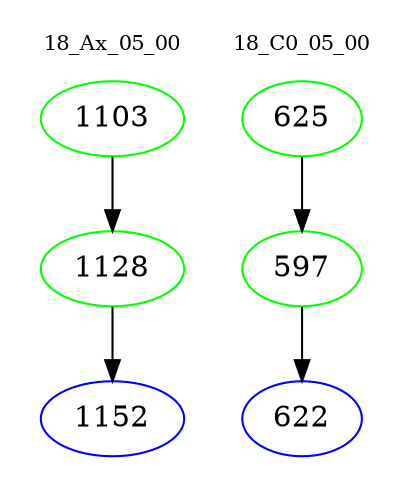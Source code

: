 digraph{
subgraph cluster_0 {
color = white
label = "18_Ax_05_00";
fontsize=10;
T0_1103 [label="1103", color="green"]
T0_1103 -> T0_1128 [color="black"]
T0_1128 [label="1128", color="green"]
T0_1128 -> T0_1152 [color="black"]
T0_1152 [label="1152", color="blue"]
}
subgraph cluster_1 {
color = white
label = "18_C0_05_00";
fontsize=10;
T1_625 [label="625", color="green"]
T1_625 -> T1_597 [color="black"]
T1_597 [label="597", color="green"]
T1_597 -> T1_622 [color="black"]
T1_622 [label="622", color="blue"]
}
}

